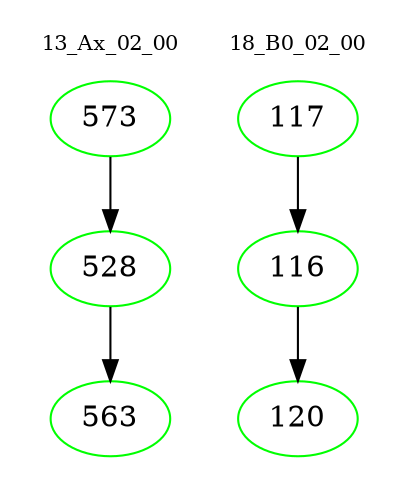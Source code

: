 digraph{
subgraph cluster_0 {
color = white
label = "13_Ax_02_00";
fontsize=10;
T0_573 [label="573", color="green"]
T0_573 -> T0_528 [color="black"]
T0_528 [label="528", color="green"]
T0_528 -> T0_563 [color="black"]
T0_563 [label="563", color="green"]
}
subgraph cluster_1 {
color = white
label = "18_B0_02_00";
fontsize=10;
T1_117 [label="117", color="green"]
T1_117 -> T1_116 [color="black"]
T1_116 [label="116", color="green"]
T1_116 -> T1_120 [color="black"]
T1_120 [label="120", color="green"]
}
}

